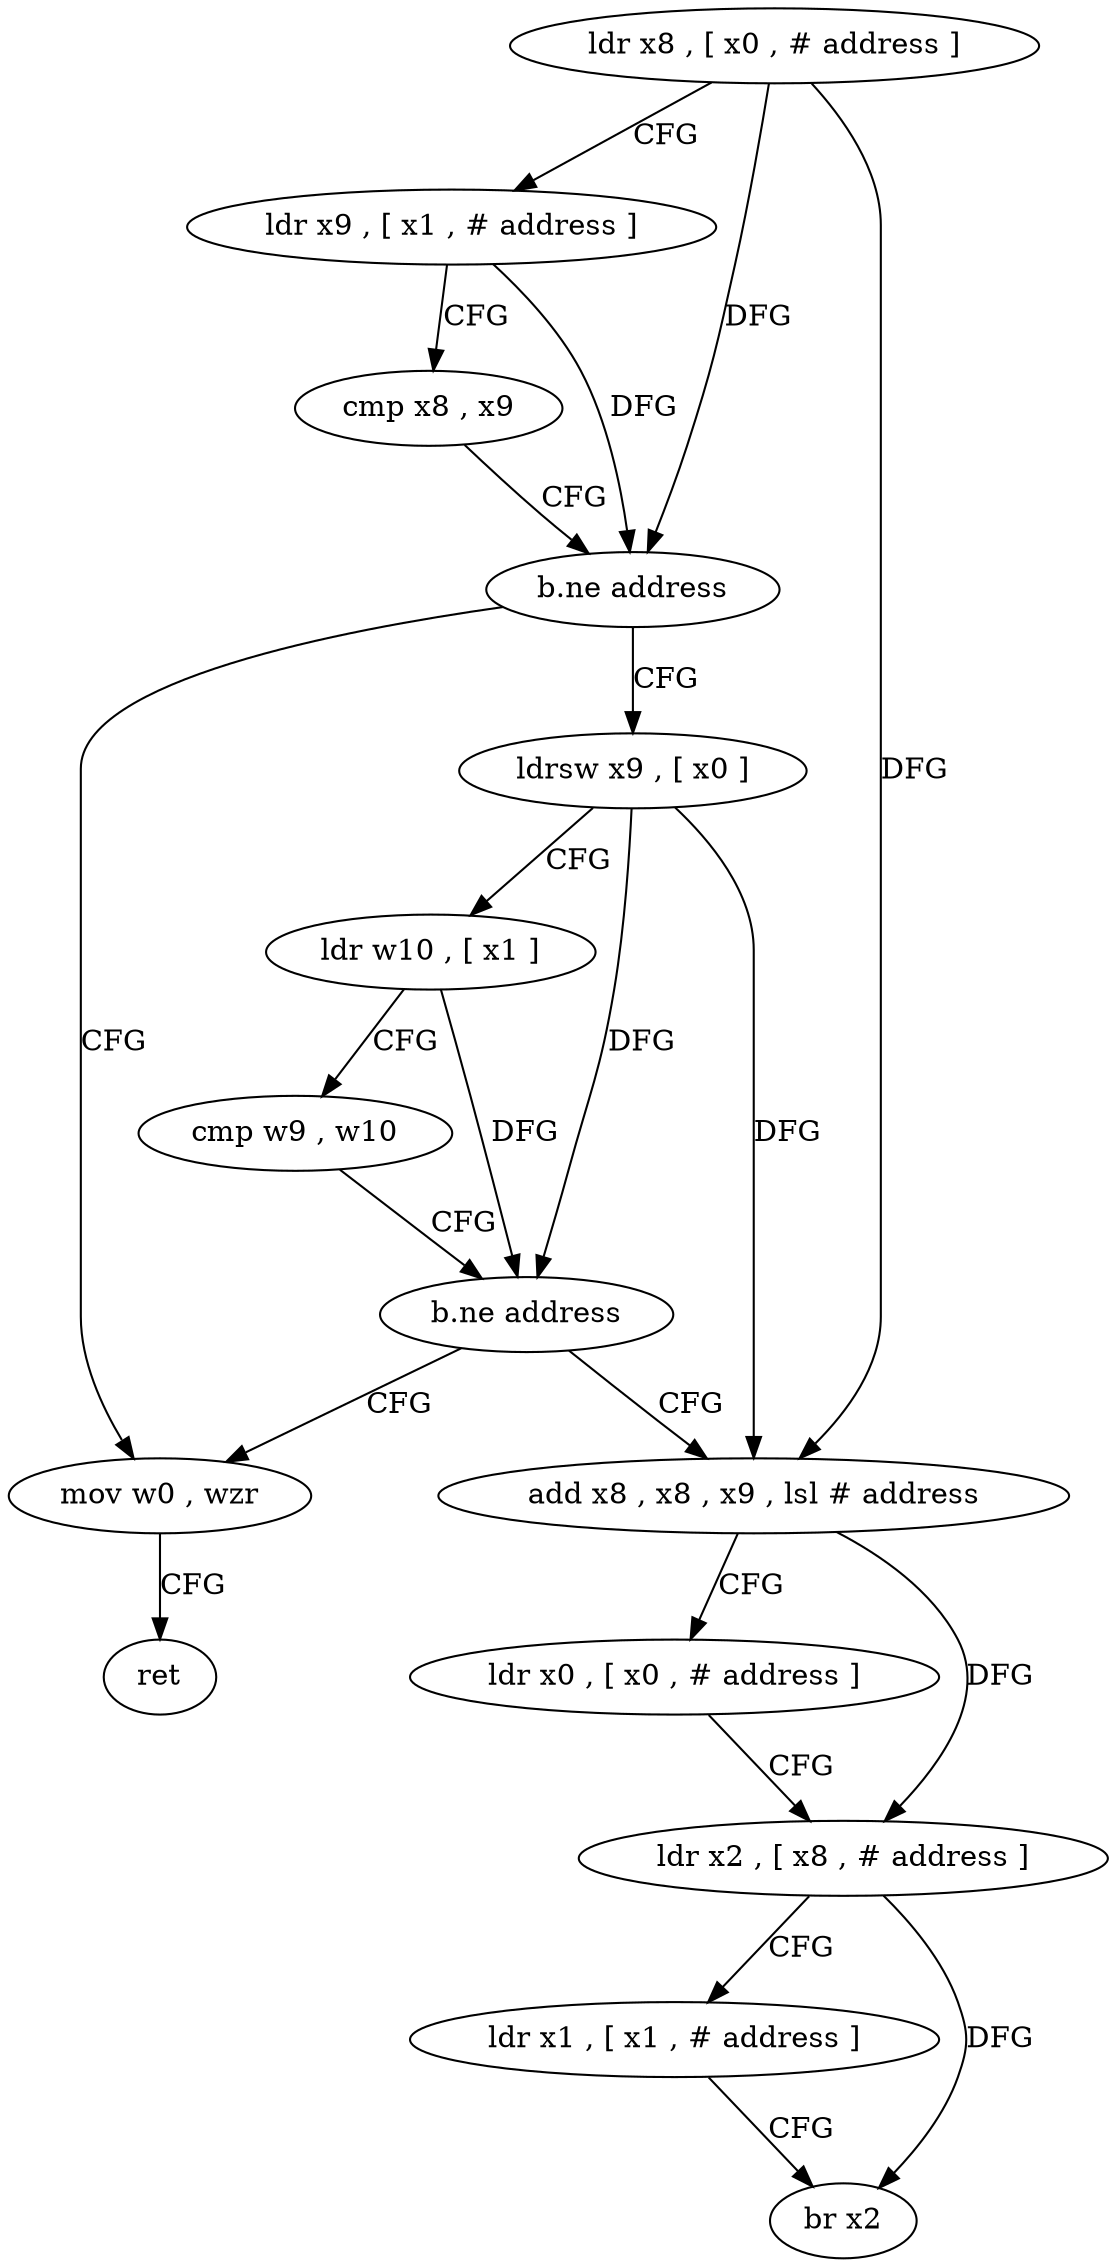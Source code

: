 digraph "func" {
"69796" [label = "ldr x8 , [ x0 , # address ]" ]
"69800" [label = "ldr x9 , [ x1 , # address ]" ]
"69804" [label = "cmp x8 , x9" ]
"69808" [label = "b.ne address" ]
"69848" [label = "mov w0 , wzr" ]
"69812" [label = "ldrsw x9 , [ x0 ]" ]
"69852" [label = "ret" ]
"69816" [label = "ldr w10 , [ x1 ]" ]
"69820" [label = "cmp w9 , w10" ]
"69824" [label = "b.ne address" ]
"69828" [label = "add x8 , x8 , x9 , lsl # address" ]
"69832" [label = "ldr x0 , [ x0 , # address ]" ]
"69836" [label = "ldr x2 , [ x8 , # address ]" ]
"69840" [label = "ldr x1 , [ x1 , # address ]" ]
"69844" [label = "br x2" ]
"69796" -> "69800" [ label = "CFG" ]
"69796" -> "69808" [ label = "DFG" ]
"69796" -> "69828" [ label = "DFG" ]
"69800" -> "69804" [ label = "CFG" ]
"69800" -> "69808" [ label = "DFG" ]
"69804" -> "69808" [ label = "CFG" ]
"69808" -> "69848" [ label = "CFG" ]
"69808" -> "69812" [ label = "CFG" ]
"69848" -> "69852" [ label = "CFG" ]
"69812" -> "69816" [ label = "CFG" ]
"69812" -> "69824" [ label = "DFG" ]
"69812" -> "69828" [ label = "DFG" ]
"69816" -> "69820" [ label = "CFG" ]
"69816" -> "69824" [ label = "DFG" ]
"69820" -> "69824" [ label = "CFG" ]
"69824" -> "69848" [ label = "CFG" ]
"69824" -> "69828" [ label = "CFG" ]
"69828" -> "69832" [ label = "CFG" ]
"69828" -> "69836" [ label = "DFG" ]
"69832" -> "69836" [ label = "CFG" ]
"69836" -> "69840" [ label = "CFG" ]
"69836" -> "69844" [ label = "DFG" ]
"69840" -> "69844" [ label = "CFG" ]
}
